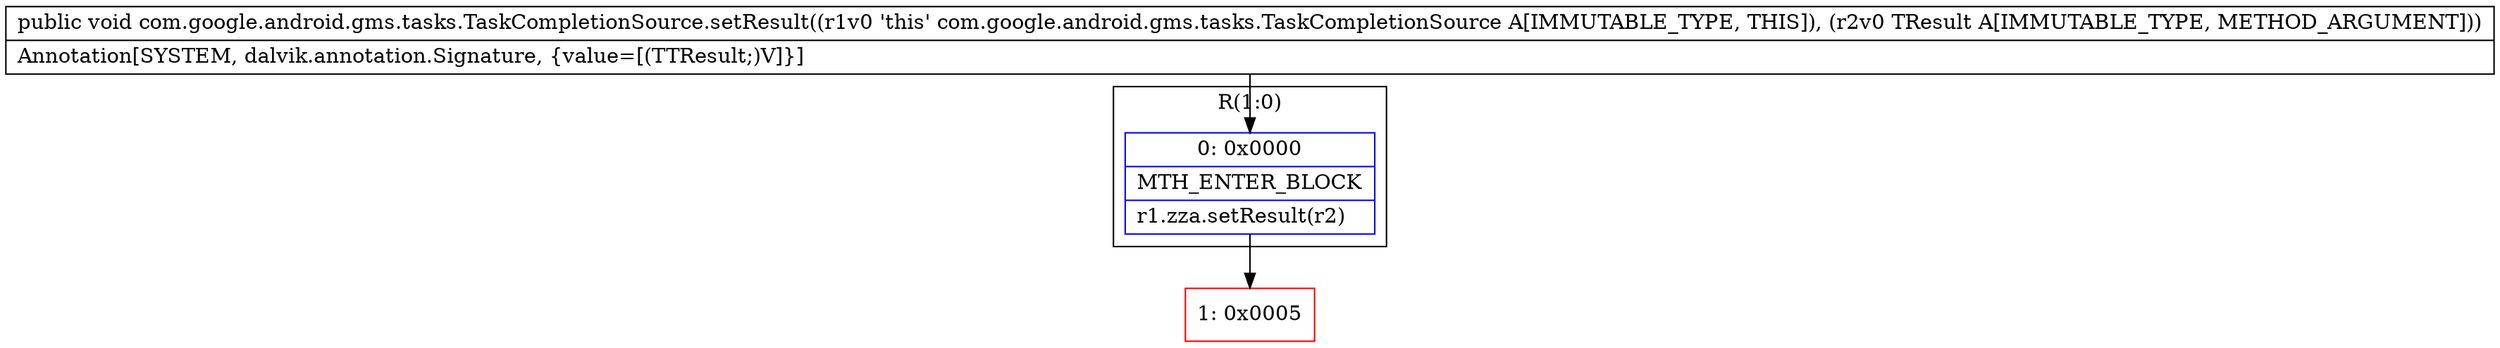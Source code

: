 digraph "CFG forcom.google.android.gms.tasks.TaskCompletionSource.setResult(Ljava\/lang\/Object;)V" {
subgraph cluster_Region_1078223733 {
label = "R(1:0)";
node [shape=record,color=blue];
Node_0 [shape=record,label="{0\:\ 0x0000|MTH_ENTER_BLOCK\l|r1.zza.setResult(r2)\l}"];
}
Node_1 [shape=record,color=red,label="{1\:\ 0x0005}"];
MethodNode[shape=record,label="{public void com.google.android.gms.tasks.TaskCompletionSource.setResult((r1v0 'this' com.google.android.gms.tasks.TaskCompletionSource A[IMMUTABLE_TYPE, THIS]), (r2v0 TResult A[IMMUTABLE_TYPE, METHOD_ARGUMENT]))  | Annotation[SYSTEM, dalvik.annotation.Signature, \{value=[(TTResult;)V]\}]\l}"];
MethodNode -> Node_0;
Node_0 -> Node_1;
}

